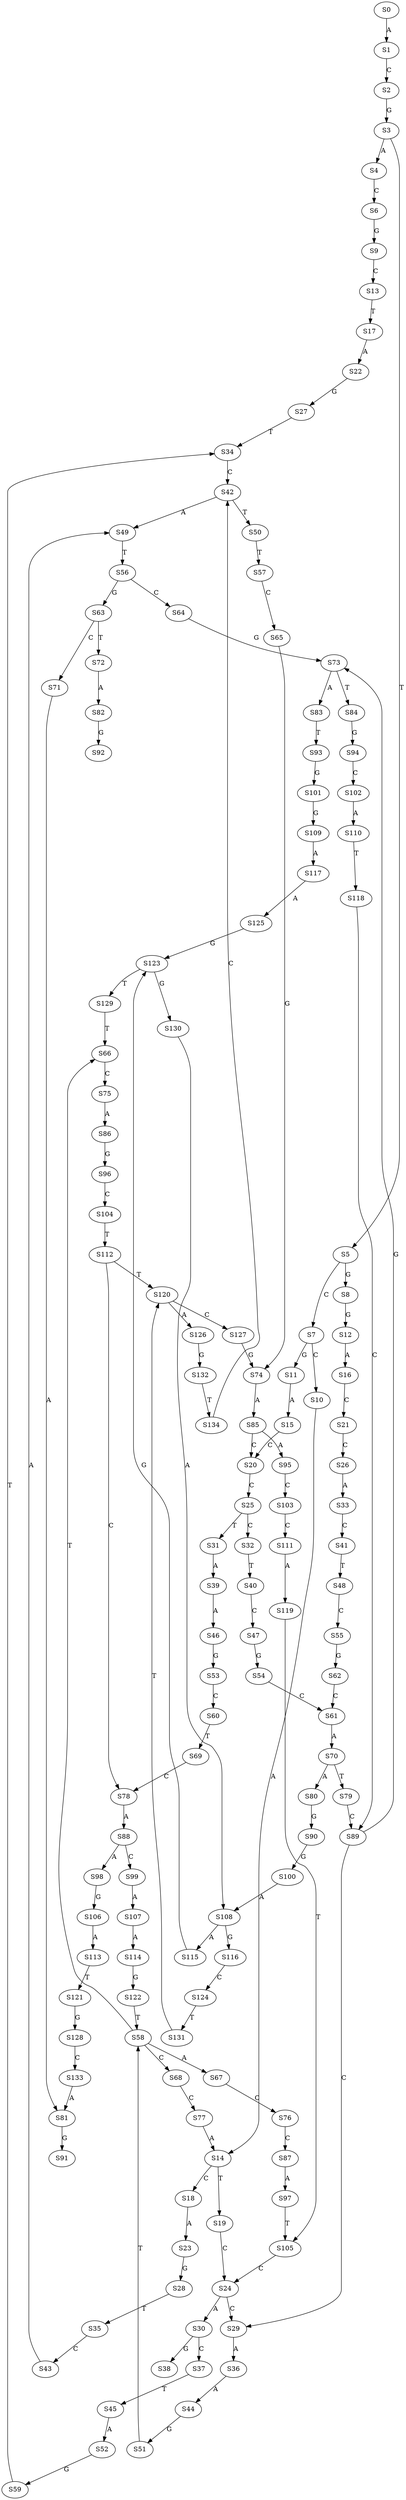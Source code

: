 strict digraph  {
	S0 -> S1 [ label = A ];
	S1 -> S2 [ label = C ];
	S2 -> S3 [ label = G ];
	S3 -> S4 [ label = A ];
	S3 -> S5 [ label = T ];
	S4 -> S6 [ label = C ];
	S5 -> S7 [ label = C ];
	S5 -> S8 [ label = G ];
	S6 -> S9 [ label = G ];
	S7 -> S10 [ label = C ];
	S7 -> S11 [ label = G ];
	S8 -> S12 [ label = G ];
	S9 -> S13 [ label = C ];
	S10 -> S14 [ label = A ];
	S11 -> S15 [ label = A ];
	S12 -> S16 [ label = A ];
	S13 -> S17 [ label = T ];
	S14 -> S18 [ label = C ];
	S14 -> S19 [ label = T ];
	S15 -> S20 [ label = C ];
	S16 -> S21 [ label = C ];
	S17 -> S22 [ label = A ];
	S18 -> S23 [ label = A ];
	S19 -> S24 [ label = C ];
	S20 -> S25 [ label = C ];
	S21 -> S26 [ label = C ];
	S22 -> S27 [ label = G ];
	S23 -> S28 [ label = G ];
	S24 -> S29 [ label = C ];
	S24 -> S30 [ label = A ];
	S25 -> S31 [ label = T ];
	S25 -> S32 [ label = C ];
	S26 -> S33 [ label = A ];
	S27 -> S34 [ label = T ];
	S28 -> S35 [ label = T ];
	S29 -> S36 [ label = A ];
	S30 -> S37 [ label = C ];
	S30 -> S38 [ label = G ];
	S31 -> S39 [ label = A ];
	S32 -> S40 [ label = T ];
	S33 -> S41 [ label = C ];
	S34 -> S42 [ label = C ];
	S35 -> S43 [ label = C ];
	S36 -> S44 [ label = A ];
	S37 -> S45 [ label = T ];
	S39 -> S46 [ label = A ];
	S40 -> S47 [ label = C ];
	S41 -> S48 [ label = T ];
	S42 -> S49 [ label = A ];
	S42 -> S50 [ label = T ];
	S43 -> S49 [ label = A ];
	S44 -> S51 [ label = G ];
	S45 -> S52 [ label = A ];
	S46 -> S53 [ label = G ];
	S47 -> S54 [ label = G ];
	S48 -> S55 [ label = C ];
	S49 -> S56 [ label = T ];
	S50 -> S57 [ label = T ];
	S51 -> S58 [ label = T ];
	S52 -> S59 [ label = G ];
	S53 -> S60 [ label = C ];
	S54 -> S61 [ label = C ];
	S55 -> S62 [ label = G ];
	S56 -> S63 [ label = G ];
	S56 -> S64 [ label = C ];
	S57 -> S65 [ label = C ];
	S58 -> S66 [ label = T ];
	S58 -> S67 [ label = A ];
	S58 -> S68 [ label = C ];
	S59 -> S34 [ label = T ];
	S60 -> S69 [ label = T ];
	S61 -> S70 [ label = A ];
	S62 -> S61 [ label = C ];
	S63 -> S71 [ label = C ];
	S63 -> S72 [ label = T ];
	S64 -> S73 [ label = G ];
	S65 -> S74 [ label = G ];
	S66 -> S75 [ label = C ];
	S67 -> S76 [ label = C ];
	S68 -> S77 [ label = C ];
	S69 -> S78 [ label = C ];
	S70 -> S79 [ label = T ];
	S70 -> S80 [ label = A ];
	S71 -> S81 [ label = A ];
	S72 -> S82 [ label = A ];
	S73 -> S83 [ label = A ];
	S73 -> S84 [ label = T ];
	S74 -> S85 [ label = A ];
	S75 -> S86 [ label = A ];
	S76 -> S87 [ label = C ];
	S77 -> S14 [ label = A ];
	S78 -> S88 [ label = A ];
	S79 -> S89 [ label = C ];
	S80 -> S90 [ label = G ];
	S81 -> S91 [ label = G ];
	S82 -> S92 [ label = G ];
	S83 -> S93 [ label = T ];
	S84 -> S94 [ label = G ];
	S85 -> S95 [ label = A ];
	S85 -> S20 [ label = C ];
	S86 -> S96 [ label = G ];
	S87 -> S97 [ label = A ];
	S88 -> S98 [ label = A ];
	S88 -> S99 [ label = C ];
	S89 -> S29 [ label = C ];
	S89 -> S73 [ label = G ];
	S90 -> S100 [ label = G ];
	S93 -> S101 [ label = G ];
	S94 -> S102 [ label = C ];
	S95 -> S103 [ label = C ];
	S96 -> S104 [ label = C ];
	S97 -> S105 [ label = T ];
	S98 -> S106 [ label = G ];
	S99 -> S107 [ label = A ];
	S100 -> S108 [ label = A ];
	S101 -> S109 [ label = G ];
	S102 -> S110 [ label = A ];
	S103 -> S111 [ label = C ];
	S104 -> S112 [ label = T ];
	S105 -> S24 [ label = C ];
	S106 -> S113 [ label = A ];
	S107 -> S114 [ label = A ];
	S108 -> S115 [ label = A ];
	S108 -> S116 [ label = G ];
	S109 -> S117 [ label = A ];
	S110 -> S118 [ label = T ];
	S111 -> S119 [ label = A ];
	S112 -> S120 [ label = T ];
	S112 -> S78 [ label = C ];
	S113 -> S121 [ label = T ];
	S114 -> S122 [ label = G ];
	S115 -> S123 [ label = G ];
	S116 -> S124 [ label = C ];
	S117 -> S125 [ label = A ];
	S118 -> S89 [ label = C ];
	S119 -> S105 [ label = T ];
	S120 -> S126 [ label = A ];
	S120 -> S127 [ label = C ];
	S121 -> S128 [ label = G ];
	S122 -> S58 [ label = T ];
	S123 -> S129 [ label = T ];
	S123 -> S130 [ label = G ];
	S124 -> S131 [ label = T ];
	S125 -> S123 [ label = G ];
	S126 -> S132 [ label = G ];
	S127 -> S74 [ label = G ];
	S128 -> S133 [ label = C ];
	S129 -> S66 [ label = T ];
	S130 -> S108 [ label = A ];
	S131 -> S120 [ label = T ];
	S132 -> S134 [ label = T ];
	S133 -> S81 [ label = A ];
	S134 -> S42 [ label = C ];
}
